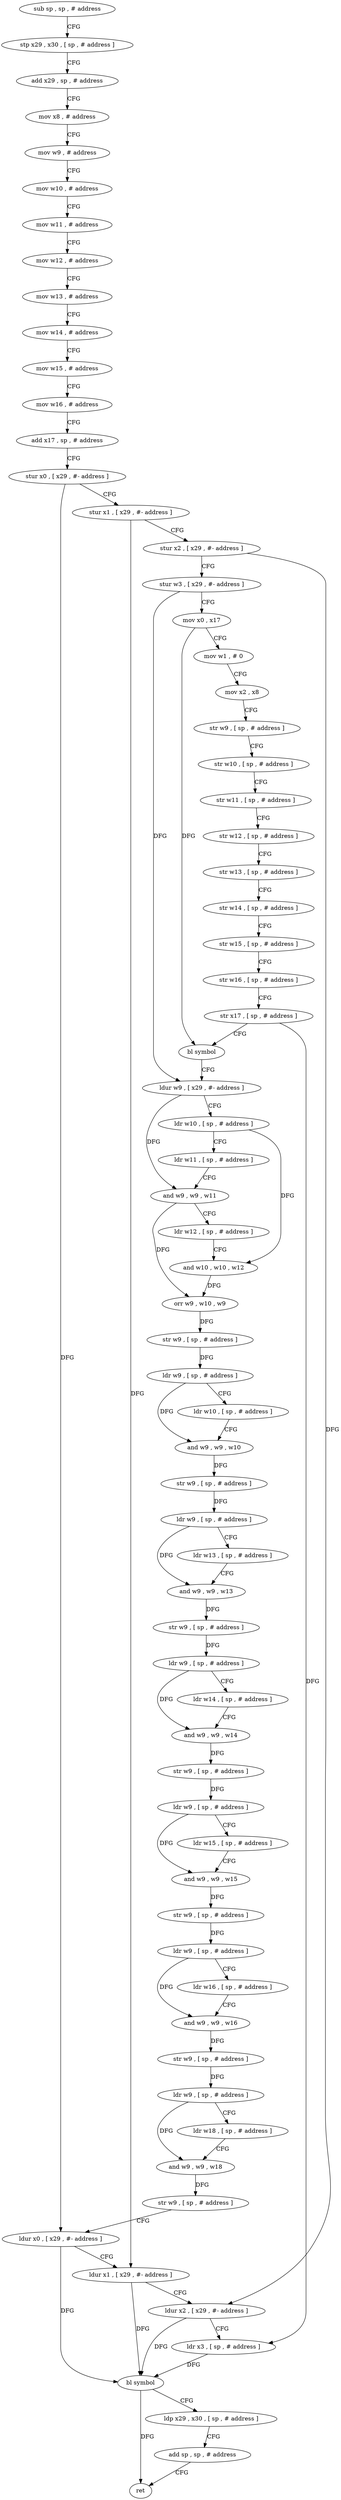 digraph "func" {
"4247672" [label = "sub sp , sp , # address" ]
"4247676" [label = "stp x29 , x30 , [ sp , # address ]" ]
"4247680" [label = "add x29 , sp , # address" ]
"4247684" [label = "mov x8 , # address" ]
"4247688" [label = "mov w9 , # address" ]
"4247692" [label = "mov w10 , # address" ]
"4247696" [label = "mov w11 , # address" ]
"4247700" [label = "mov w12 , # address" ]
"4247704" [label = "mov w13 , # address" ]
"4247708" [label = "mov w14 , # address" ]
"4247712" [label = "mov w15 , # address" ]
"4247716" [label = "mov w16 , # address" ]
"4247720" [label = "add x17 , sp , # address" ]
"4247724" [label = "stur x0 , [ x29 , #- address ]" ]
"4247728" [label = "stur x1 , [ x29 , #- address ]" ]
"4247732" [label = "stur x2 , [ x29 , #- address ]" ]
"4247736" [label = "stur w3 , [ x29 , #- address ]" ]
"4247740" [label = "mov x0 , x17" ]
"4247744" [label = "mov w1 , # 0" ]
"4247748" [label = "mov x2 , x8" ]
"4247752" [label = "str w9 , [ sp , # address ]" ]
"4247756" [label = "str w10 , [ sp , # address ]" ]
"4247760" [label = "str w11 , [ sp , # address ]" ]
"4247764" [label = "str w12 , [ sp , # address ]" ]
"4247768" [label = "str w13 , [ sp , # address ]" ]
"4247772" [label = "str w14 , [ sp , # address ]" ]
"4247776" [label = "str w15 , [ sp , # address ]" ]
"4247780" [label = "str w16 , [ sp , # address ]" ]
"4247784" [label = "str x17 , [ sp , # address ]" ]
"4247788" [label = "bl symbol" ]
"4247792" [label = "ldur w9 , [ x29 , #- address ]" ]
"4247796" [label = "ldr w10 , [ sp , # address ]" ]
"4247800" [label = "ldr w11 , [ sp , # address ]" ]
"4247804" [label = "and w9 , w9 , w11" ]
"4247808" [label = "ldr w12 , [ sp , # address ]" ]
"4247812" [label = "and w10 , w10 , w12" ]
"4247816" [label = "orr w9 , w10 , w9" ]
"4247820" [label = "str w9 , [ sp , # address ]" ]
"4247824" [label = "ldr w9 , [ sp , # address ]" ]
"4247828" [label = "ldr w10 , [ sp , # address ]" ]
"4247832" [label = "and w9 , w9 , w10" ]
"4247836" [label = "str w9 , [ sp , # address ]" ]
"4247840" [label = "ldr w9 , [ sp , # address ]" ]
"4247844" [label = "ldr w13 , [ sp , # address ]" ]
"4247848" [label = "and w9 , w9 , w13" ]
"4247852" [label = "str w9 , [ sp , # address ]" ]
"4247856" [label = "ldr w9 , [ sp , # address ]" ]
"4247860" [label = "ldr w14 , [ sp , # address ]" ]
"4247864" [label = "and w9 , w9 , w14" ]
"4247868" [label = "str w9 , [ sp , # address ]" ]
"4247872" [label = "ldr w9 , [ sp , # address ]" ]
"4247876" [label = "ldr w15 , [ sp , # address ]" ]
"4247880" [label = "and w9 , w9 , w15" ]
"4247884" [label = "str w9 , [ sp , # address ]" ]
"4247888" [label = "ldr w9 , [ sp , # address ]" ]
"4247892" [label = "ldr w16 , [ sp , # address ]" ]
"4247896" [label = "and w9 , w9 , w16" ]
"4247900" [label = "str w9 , [ sp , # address ]" ]
"4247904" [label = "ldr w9 , [ sp , # address ]" ]
"4247908" [label = "ldr w18 , [ sp , # address ]" ]
"4247912" [label = "and w9 , w9 , w18" ]
"4247916" [label = "str w9 , [ sp , # address ]" ]
"4247920" [label = "ldur x0 , [ x29 , #- address ]" ]
"4247924" [label = "ldur x1 , [ x29 , #- address ]" ]
"4247928" [label = "ldur x2 , [ x29 , #- address ]" ]
"4247932" [label = "ldr x3 , [ sp , # address ]" ]
"4247936" [label = "bl symbol" ]
"4247940" [label = "ldp x29 , x30 , [ sp , # address ]" ]
"4247944" [label = "add sp , sp , # address" ]
"4247948" [label = "ret" ]
"4247672" -> "4247676" [ label = "CFG" ]
"4247676" -> "4247680" [ label = "CFG" ]
"4247680" -> "4247684" [ label = "CFG" ]
"4247684" -> "4247688" [ label = "CFG" ]
"4247688" -> "4247692" [ label = "CFG" ]
"4247692" -> "4247696" [ label = "CFG" ]
"4247696" -> "4247700" [ label = "CFG" ]
"4247700" -> "4247704" [ label = "CFG" ]
"4247704" -> "4247708" [ label = "CFG" ]
"4247708" -> "4247712" [ label = "CFG" ]
"4247712" -> "4247716" [ label = "CFG" ]
"4247716" -> "4247720" [ label = "CFG" ]
"4247720" -> "4247724" [ label = "CFG" ]
"4247724" -> "4247728" [ label = "CFG" ]
"4247724" -> "4247920" [ label = "DFG" ]
"4247728" -> "4247732" [ label = "CFG" ]
"4247728" -> "4247924" [ label = "DFG" ]
"4247732" -> "4247736" [ label = "CFG" ]
"4247732" -> "4247928" [ label = "DFG" ]
"4247736" -> "4247740" [ label = "CFG" ]
"4247736" -> "4247792" [ label = "DFG" ]
"4247740" -> "4247744" [ label = "CFG" ]
"4247740" -> "4247788" [ label = "DFG" ]
"4247744" -> "4247748" [ label = "CFG" ]
"4247748" -> "4247752" [ label = "CFG" ]
"4247752" -> "4247756" [ label = "CFG" ]
"4247756" -> "4247760" [ label = "CFG" ]
"4247760" -> "4247764" [ label = "CFG" ]
"4247764" -> "4247768" [ label = "CFG" ]
"4247768" -> "4247772" [ label = "CFG" ]
"4247772" -> "4247776" [ label = "CFG" ]
"4247776" -> "4247780" [ label = "CFG" ]
"4247780" -> "4247784" [ label = "CFG" ]
"4247784" -> "4247788" [ label = "CFG" ]
"4247784" -> "4247932" [ label = "DFG" ]
"4247788" -> "4247792" [ label = "CFG" ]
"4247792" -> "4247796" [ label = "CFG" ]
"4247792" -> "4247804" [ label = "DFG" ]
"4247796" -> "4247800" [ label = "CFG" ]
"4247796" -> "4247812" [ label = "DFG" ]
"4247800" -> "4247804" [ label = "CFG" ]
"4247804" -> "4247808" [ label = "CFG" ]
"4247804" -> "4247816" [ label = "DFG" ]
"4247808" -> "4247812" [ label = "CFG" ]
"4247812" -> "4247816" [ label = "DFG" ]
"4247816" -> "4247820" [ label = "DFG" ]
"4247820" -> "4247824" [ label = "DFG" ]
"4247824" -> "4247828" [ label = "CFG" ]
"4247824" -> "4247832" [ label = "DFG" ]
"4247828" -> "4247832" [ label = "CFG" ]
"4247832" -> "4247836" [ label = "DFG" ]
"4247836" -> "4247840" [ label = "DFG" ]
"4247840" -> "4247844" [ label = "CFG" ]
"4247840" -> "4247848" [ label = "DFG" ]
"4247844" -> "4247848" [ label = "CFG" ]
"4247848" -> "4247852" [ label = "DFG" ]
"4247852" -> "4247856" [ label = "DFG" ]
"4247856" -> "4247860" [ label = "CFG" ]
"4247856" -> "4247864" [ label = "DFG" ]
"4247860" -> "4247864" [ label = "CFG" ]
"4247864" -> "4247868" [ label = "DFG" ]
"4247868" -> "4247872" [ label = "DFG" ]
"4247872" -> "4247876" [ label = "CFG" ]
"4247872" -> "4247880" [ label = "DFG" ]
"4247876" -> "4247880" [ label = "CFG" ]
"4247880" -> "4247884" [ label = "DFG" ]
"4247884" -> "4247888" [ label = "DFG" ]
"4247888" -> "4247892" [ label = "CFG" ]
"4247888" -> "4247896" [ label = "DFG" ]
"4247892" -> "4247896" [ label = "CFG" ]
"4247896" -> "4247900" [ label = "DFG" ]
"4247900" -> "4247904" [ label = "DFG" ]
"4247904" -> "4247908" [ label = "CFG" ]
"4247904" -> "4247912" [ label = "DFG" ]
"4247908" -> "4247912" [ label = "CFG" ]
"4247912" -> "4247916" [ label = "DFG" ]
"4247916" -> "4247920" [ label = "CFG" ]
"4247920" -> "4247924" [ label = "CFG" ]
"4247920" -> "4247936" [ label = "DFG" ]
"4247924" -> "4247928" [ label = "CFG" ]
"4247924" -> "4247936" [ label = "DFG" ]
"4247928" -> "4247932" [ label = "CFG" ]
"4247928" -> "4247936" [ label = "DFG" ]
"4247932" -> "4247936" [ label = "DFG" ]
"4247936" -> "4247940" [ label = "CFG" ]
"4247936" -> "4247948" [ label = "DFG" ]
"4247940" -> "4247944" [ label = "CFG" ]
"4247944" -> "4247948" [ label = "CFG" ]
}
